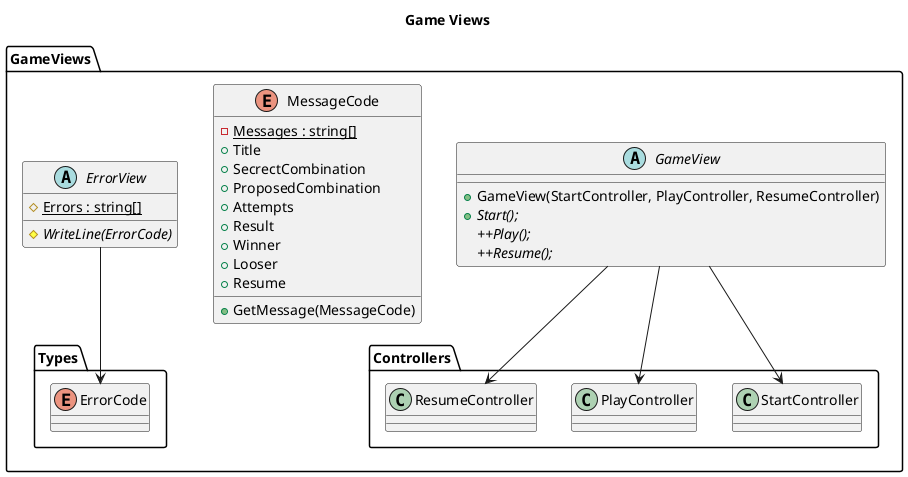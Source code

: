 @startuml GameViews
title Game Views
namespace GameViews{
    abstract GameView{
        +GameView(StartController, PlayController, ResumeController)
        +{abstract} Start();
        ++{abstract} Play();
        ++{abstract} Resume();
    }
    GameView --> Controllers.StartController
    GameView --> Controllers.PlayController
    GameView --> Controllers.ResumeController

    enum MessageCode{
        -{static}Messages : string[]
        +Title
        +SecrectCombination
        +ProposedCombination
        +Attempts
        +Result
        +Winner
        +Looser
        +Resume
        +GetMessage(MessageCode)
    }

    abstract ErrorView{
        #{static}Errors : string[]
        #{abstract}WriteLine(ErrorCode)
    }
    ErrorView --> Types.ErrorCode

    enum Types.ErrorCode{}
}
@enduml